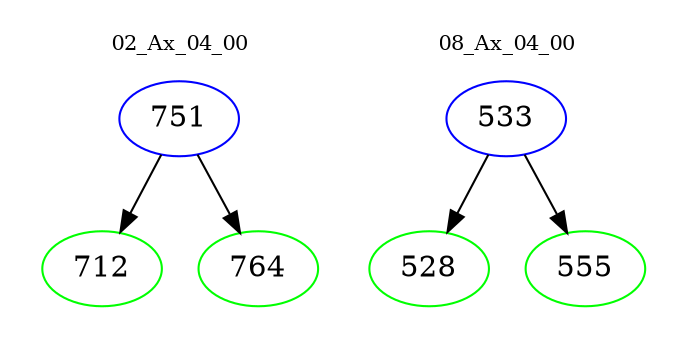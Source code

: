 digraph{
subgraph cluster_0 {
color = white
label = "02_Ax_04_00";
fontsize=10;
T0_751 [label="751", color="blue"]
T0_751 -> T0_712 [color="black"]
T0_712 [label="712", color="green"]
T0_751 -> T0_764 [color="black"]
T0_764 [label="764", color="green"]
}
subgraph cluster_1 {
color = white
label = "08_Ax_04_00";
fontsize=10;
T1_533 [label="533", color="blue"]
T1_533 -> T1_528 [color="black"]
T1_528 [label="528", color="green"]
T1_533 -> T1_555 [color="black"]
T1_555 [label="555", color="green"]
}
}
